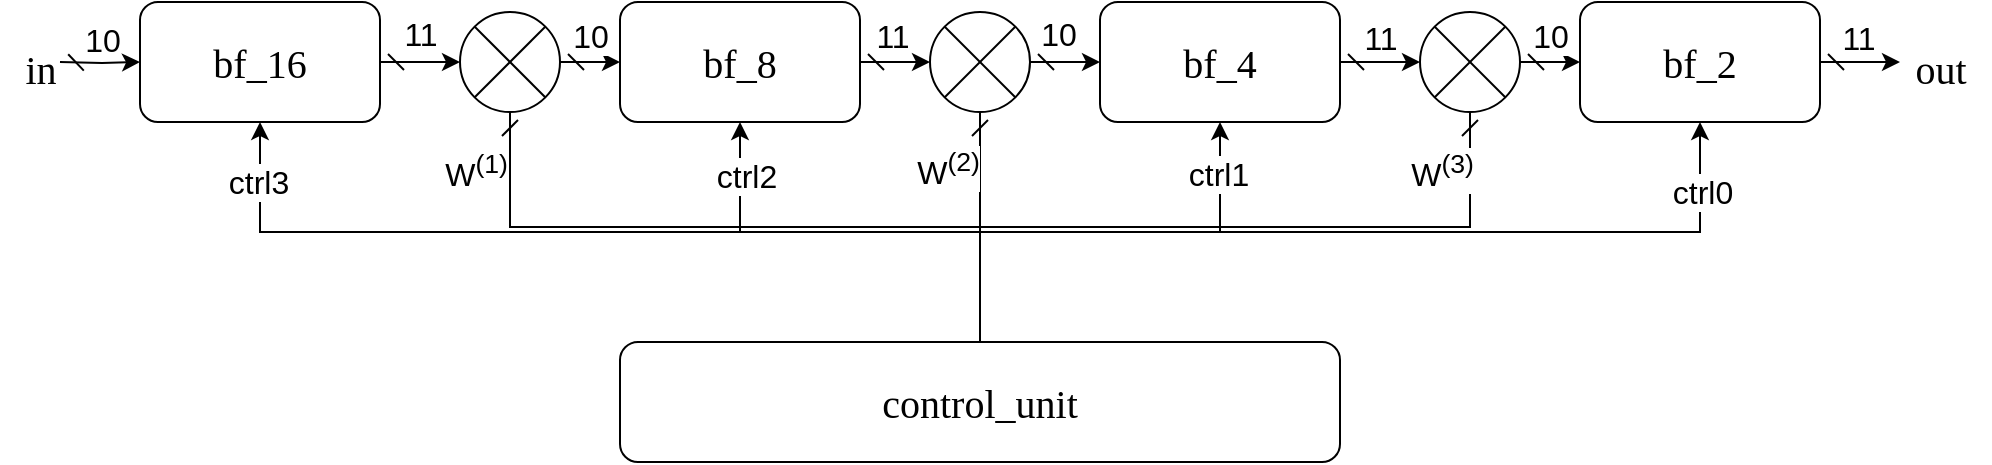 <mxfile version="22.1.17" type="github">
  <diagram name="第 1 页" id="mlgCdUiVMjSLka7onku4">
    <mxGraphModel dx="1434" dy="746" grid="1" gridSize="10" guides="1" tooltips="1" connect="1" arrows="1" fold="1" page="1" pageScale="1" pageWidth="827" pageHeight="1169" math="0" shadow="0">
      <root>
        <mxCell id="0" />
        <mxCell id="1" parent="0" />
        <mxCell id="R15YkKF7BeIlNFCTIBEp-44" style="edgeStyle=orthogonalEdgeStyle;rounded=0;orthogonalLoop=1;jettySize=auto;html=1;exitX=1;exitY=0.5;exitDx=0;exitDy=0;entryX=0;entryY=0.5;entryDx=0;entryDy=0;startArrow=dash;startFill=0;" edge="1" parent="1" source="R15YkKF7BeIlNFCTIBEp-1" target="R15YkKF7BeIlNFCTIBEp-36">
          <mxGeometry relative="1" as="geometry" />
        </mxCell>
        <mxCell id="R15YkKF7BeIlNFCTIBEp-53" value="&lt;font style=&quot;font-size: 16px;&quot;&gt;11&lt;/font&gt;" style="edgeLabel;html=1;align=center;verticalAlign=bottom;resizable=0;points=[];labelPosition=center;verticalLabelPosition=top;" vertex="1" connectable="0" parent="R15YkKF7BeIlNFCTIBEp-44">
          <mxGeometry x="-0.086" y="2" relative="1" as="geometry">
            <mxPoint as="offset" />
          </mxGeometry>
        </mxCell>
        <mxCell id="R15YkKF7BeIlNFCTIBEp-1" value="&lt;font style=&quot;font-size: 20px;&quot; face=&quot;Times New Roman&quot;&gt;bf_8&lt;/font&gt;" style="rounded=1;whiteSpace=wrap;html=1;" vertex="1" parent="1">
          <mxGeometry x="320" y="340" width="120" height="60" as="geometry" />
        </mxCell>
        <mxCell id="R15YkKF7BeIlNFCTIBEp-35" style="edgeStyle=orthogonalEdgeStyle;rounded=0;orthogonalLoop=1;jettySize=auto;html=1;exitX=1;exitY=0.5;exitDx=0;exitDy=0;entryX=0;entryY=0.5;entryDx=0;entryDy=0;startArrow=dash;startFill=0;" edge="1" parent="1" source="R15YkKF7BeIlNFCTIBEp-2" target="R15YkKF7BeIlNFCTIBEp-34">
          <mxGeometry relative="1" as="geometry" />
        </mxCell>
        <mxCell id="R15YkKF7BeIlNFCTIBEp-56" value="&lt;font style=&quot;font-size: 16px;&quot;&gt;11&lt;/font&gt;" style="edgeLabel;html=1;align=center;verticalAlign=bottom;resizable=0;points=[];fontSize=11;fontFamily=Helvetica;fontColor=default;labelPosition=center;verticalLabelPosition=top;" vertex="1" connectable="0" parent="R15YkKF7BeIlNFCTIBEp-35">
          <mxGeometry y="1" relative="1" as="geometry">
            <mxPoint as="offset" />
          </mxGeometry>
        </mxCell>
        <mxCell id="R15YkKF7BeIlNFCTIBEp-2" value="&lt;font style=&quot;font-size: 20px;&quot; face=&quot;Times New Roman&quot;&gt;bf_4&lt;/font&gt;" style="rounded=1;whiteSpace=wrap;html=1;" vertex="1" parent="1">
          <mxGeometry x="560" y="340" width="120" height="60" as="geometry" />
        </mxCell>
        <mxCell id="R15YkKF7BeIlNFCTIBEp-47" style="edgeStyle=orthogonalEdgeStyle;rounded=0;orthogonalLoop=1;jettySize=auto;html=1;exitX=1;exitY=0.5;exitDx=0;exitDy=0;startArrow=dash;startFill=0;" edge="1" parent="1" source="R15YkKF7BeIlNFCTIBEp-3">
          <mxGeometry relative="1" as="geometry">
            <mxPoint x="960" y="370" as="targetPoint" />
          </mxGeometry>
        </mxCell>
        <mxCell id="R15YkKF7BeIlNFCTIBEp-58" value="&lt;font style=&quot;font-size: 16px;&quot;&gt;11&lt;/font&gt;" style="edgeLabel;html=1;align=center;verticalAlign=bottom;resizable=0;points=[];fontSize=11;fontFamily=Helvetica;fontColor=default;labelPosition=center;verticalLabelPosition=top;" vertex="1" connectable="0" parent="R15YkKF7BeIlNFCTIBEp-47">
          <mxGeometry x="-0.062" y="1" relative="1" as="geometry">
            <mxPoint as="offset" />
          </mxGeometry>
        </mxCell>
        <mxCell id="R15YkKF7BeIlNFCTIBEp-3" value="&lt;font style=&quot;font-size: 20px;&quot; face=&quot;Times New Roman&quot;&gt;bf_2&lt;/font&gt;" style="rounded=1;whiteSpace=wrap;html=1;" vertex="1" parent="1">
          <mxGeometry x="800" y="340" width="120" height="60" as="geometry" />
        </mxCell>
        <mxCell id="R15YkKF7BeIlNFCTIBEp-24" style="edgeStyle=orthogonalEdgeStyle;rounded=0;orthogonalLoop=1;jettySize=auto;html=1;exitX=0;exitY=0.5;exitDx=0;exitDy=0;entryX=0;entryY=0.5;entryDx=0;entryDy=0;startArrow=dash;startFill=0;" edge="1" parent="1" target="R15YkKF7BeIlNFCTIBEp-4">
          <mxGeometry relative="1" as="geometry">
            <mxPoint x="40" y="370" as="sourcePoint" />
          </mxGeometry>
        </mxCell>
        <mxCell id="R15YkKF7BeIlNFCTIBEp-30" value="&lt;font style=&quot;font-size: 16px;&quot;&gt;10&lt;/font&gt;" style="edgeLabel;html=1;align=center;verticalAlign=bottom;resizable=0;points=[];labelPosition=center;verticalLabelPosition=top;" vertex="1" connectable="0" parent="R15YkKF7BeIlNFCTIBEp-24">
          <mxGeometry relative="1" as="geometry">
            <mxPoint as="offset" />
          </mxGeometry>
        </mxCell>
        <mxCell id="R15YkKF7BeIlNFCTIBEp-42" style="edgeStyle=orthogonalEdgeStyle;rounded=0;orthogonalLoop=1;jettySize=auto;html=1;exitX=1;exitY=0.5;exitDx=0;exitDy=0;entryX=0;entryY=0.5;entryDx=0;entryDy=0;startArrow=dash;startFill=0;" edge="1" parent="1" source="R15YkKF7BeIlNFCTIBEp-4" target="R15YkKF7BeIlNFCTIBEp-37">
          <mxGeometry relative="1" as="geometry" />
        </mxCell>
        <mxCell id="R15YkKF7BeIlNFCTIBEp-48" value="&lt;font style=&quot;font-size: 16px;&quot;&gt;11&lt;/font&gt;" style="edgeLabel;html=1;align=center;verticalAlign=bottom;resizable=0;points=[];labelPosition=center;verticalLabelPosition=top;" vertex="1" connectable="0" parent="R15YkKF7BeIlNFCTIBEp-42">
          <mxGeometry y="3" relative="1" as="geometry">
            <mxPoint as="offset" />
          </mxGeometry>
        </mxCell>
        <mxCell id="R15YkKF7BeIlNFCTIBEp-4" value="&lt;font style=&quot;font-size: 20px;&quot; face=&quot;Times New Roman&quot;&gt;bf_16&lt;/font&gt;" style="rounded=1;whiteSpace=wrap;html=1;" vertex="1" parent="1">
          <mxGeometry x="80" y="340" width="120" height="60" as="geometry" />
        </mxCell>
        <mxCell id="R15YkKF7BeIlNFCTIBEp-11" style="edgeStyle=orthogonalEdgeStyle;rounded=0;orthogonalLoop=1;jettySize=auto;html=1;exitX=0.5;exitY=0;exitDx=0;exitDy=0;entryX=0.5;entryY=1;entryDx=0;entryDy=0;" edge="1" parent="1" source="R15YkKF7BeIlNFCTIBEp-8" target="R15YkKF7BeIlNFCTIBEp-4">
          <mxGeometry relative="1" as="geometry" />
        </mxCell>
        <mxCell id="R15YkKF7BeIlNFCTIBEp-61" value="&lt;font style=&quot;font-size: 16px;&quot;&gt;ctrl3&lt;/font&gt;" style="edgeLabel;html=1;align=center;verticalAlign=middle;resizable=0;points=[];fontSize=11;fontFamily=Helvetica;fontColor=default;labelPosition=center;verticalLabelPosition=middle;" vertex="1" connectable="0" parent="R15YkKF7BeIlNFCTIBEp-11">
          <mxGeometry x="0.872" y="1" relative="1" as="geometry">
            <mxPoint as="offset" />
          </mxGeometry>
        </mxCell>
        <mxCell id="R15YkKF7BeIlNFCTIBEp-15" style="edgeStyle=orthogonalEdgeStyle;rounded=0;orthogonalLoop=1;jettySize=auto;html=1;exitX=0.5;exitY=0;exitDx=0;exitDy=0;entryX=0.5;entryY=1;entryDx=0;entryDy=0;" edge="1" parent="1" source="R15YkKF7BeIlNFCTIBEp-8" target="R15YkKF7BeIlNFCTIBEp-1">
          <mxGeometry relative="1" as="geometry" />
        </mxCell>
        <mxCell id="R15YkKF7BeIlNFCTIBEp-62" value="&lt;font style=&quot;font-size: 16px;&quot;&gt;ctrl2&lt;/font&gt;" style="edgeLabel;html=1;align=center;verticalAlign=middle;resizable=0;points=[];fontSize=11;fontFamily=Helvetica;fontColor=default;labelPosition=center;verticalLabelPosition=middle;" vertex="1" connectable="0" parent="R15YkKF7BeIlNFCTIBEp-15">
          <mxGeometry x="0.765" y="-3" relative="1" as="geometry">
            <mxPoint as="offset" />
          </mxGeometry>
        </mxCell>
        <mxCell id="R15YkKF7BeIlNFCTIBEp-16" style="edgeStyle=orthogonalEdgeStyle;rounded=0;orthogonalLoop=1;jettySize=auto;html=1;exitX=0.5;exitY=0;exitDx=0;exitDy=0;entryX=0.5;entryY=1;entryDx=0;entryDy=0;" edge="1" parent="1" source="R15YkKF7BeIlNFCTIBEp-8" target="R15YkKF7BeIlNFCTIBEp-2">
          <mxGeometry relative="1" as="geometry" />
        </mxCell>
        <mxCell id="R15YkKF7BeIlNFCTIBEp-63" value="&lt;font style=&quot;font-size: 16px;&quot;&gt;ctrl1&lt;/font&gt;" style="edgeLabel;html=1;align=center;verticalAlign=middle;resizable=0;points=[];fontSize=11;fontFamily=Helvetica;fontColor=default;labelPosition=center;verticalLabelPosition=middle;" vertex="1" connectable="0" parent="R15YkKF7BeIlNFCTIBEp-16">
          <mxGeometry x="0.774" y="1" relative="1" as="geometry">
            <mxPoint as="offset" />
          </mxGeometry>
        </mxCell>
        <mxCell id="R15YkKF7BeIlNFCTIBEp-17" style="edgeStyle=orthogonalEdgeStyle;rounded=0;orthogonalLoop=1;jettySize=auto;html=1;exitX=0.5;exitY=0;exitDx=0;exitDy=0;entryX=0.5;entryY=1;entryDx=0;entryDy=0;" edge="1" parent="1" source="R15YkKF7BeIlNFCTIBEp-8" target="R15YkKF7BeIlNFCTIBEp-3">
          <mxGeometry relative="1" as="geometry" />
        </mxCell>
        <mxCell id="R15YkKF7BeIlNFCTIBEp-64" value="&lt;font style=&quot;font-size: 16px;&quot;&gt;ctrl0&lt;/font&gt;" style="edgeLabel;html=1;align=center;verticalAlign=middle;resizable=0;points=[];fontSize=11;fontFamily=Helvetica;fontColor=default;labelPosition=center;verticalLabelPosition=middle;" vertex="1" connectable="0" parent="R15YkKF7BeIlNFCTIBEp-17">
          <mxGeometry x="0.851" y="-1" relative="1" as="geometry">
            <mxPoint as="offset" />
          </mxGeometry>
        </mxCell>
        <mxCell id="R15YkKF7BeIlNFCTIBEp-39" style="edgeStyle=orthogonalEdgeStyle;rounded=0;orthogonalLoop=1;jettySize=auto;html=1;exitX=0.5;exitY=0;exitDx=0;exitDy=0;entryX=0.5;entryY=1;entryDx=0;entryDy=0;movable=1;resizable=1;rotatable=1;deletable=1;editable=1;locked=0;connectable=1;endArrow=dash;endFill=0;" edge="1" parent="1" source="R15YkKF7BeIlNFCTIBEp-8" target="R15YkKF7BeIlNFCTIBEp-37">
          <mxGeometry relative="1" as="geometry" />
        </mxCell>
        <mxCell id="R15YkKF7BeIlNFCTIBEp-65" value="&lt;font style=&quot;font-size: 16px;&quot;&gt;W&lt;sup&gt;(1)&lt;/sup&gt;&lt;/font&gt;" style="edgeLabel;html=1;align=right;verticalAlign=middle;resizable=0;points=[];fontSize=11;fontFamily=Helvetica;fontColor=default;labelPosition=left;verticalLabelPosition=middle;" vertex="1" connectable="0" parent="R15YkKF7BeIlNFCTIBEp-39">
          <mxGeometry x="0.834" y="1" relative="1" as="geometry">
            <mxPoint as="offset" />
          </mxGeometry>
        </mxCell>
        <mxCell id="R15YkKF7BeIlNFCTIBEp-40" style="edgeStyle=orthogonalEdgeStyle;rounded=0;orthogonalLoop=1;jettySize=auto;html=1;exitX=0.5;exitY=0;exitDx=0;exitDy=0;entryX=0.5;entryY=1;entryDx=0;entryDy=0;endArrow=dash;endFill=0;" edge="1" parent="1" source="R15YkKF7BeIlNFCTIBEp-8" target="R15YkKF7BeIlNFCTIBEp-36">
          <mxGeometry relative="1" as="geometry" />
        </mxCell>
        <mxCell id="R15YkKF7BeIlNFCTIBEp-66" value="&lt;font style=&quot;font-size: 16px;&quot;&gt;W&lt;sup&gt;(2)&lt;/sup&gt;&lt;/font&gt;" style="edgeLabel;html=1;align=right;verticalAlign=middle;resizable=0;points=[];fontSize=11;fontFamily=Helvetica;fontColor=default;labelPosition=left;verticalLabelPosition=middle;" vertex="1" connectable="0" parent="R15YkKF7BeIlNFCTIBEp-40">
          <mxGeometry x="0.513" relative="1" as="geometry">
            <mxPoint as="offset" />
          </mxGeometry>
        </mxCell>
        <mxCell id="R15YkKF7BeIlNFCTIBEp-41" style="edgeStyle=orthogonalEdgeStyle;rounded=0;orthogonalLoop=1;jettySize=auto;html=1;exitX=0.5;exitY=0;exitDx=0;exitDy=0;entryX=0.5;entryY=1;entryDx=0;entryDy=0;endArrow=dash;endFill=0;" edge="1" parent="1" source="R15YkKF7BeIlNFCTIBEp-8" target="R15YkKF7BeIlNFCTIBEp-34">
          <mxGeometry relative="1" as="geometry" />
        </mxCell>
        <mxCell id="R15YkKF7BeIlNFCTIBEp-67" value="&lt;font style=&quot;font-size: 16px;&quot;&gt;W&lt;sup&gt;(3)&lt;/sup&gt;&lt;/font&gt;" style="edgeLabel;html=1;align=right;verticalAlign=middle;resizable=0;points=[];fontSize=11;fontFamily=Helvetica;fontColor=default;labelPosition=left;verticalLabelPosition=middle;" vertex="1" connectable="0" parent="R15YkKF7BeIlNFCTIBEp-41">
          <mxGeometry x="0.839" y="-2" relative="1" as="geometry">
            <mxPoint as="offset" />
          </mxGeometry>
        </mxCell>
        <mxCell id="R15YkKF7BeIlNFCTIBEp-8" value="&lt;font style=&quot;font-size: 20px;&quot; face=&quot;Times New Roman&quot;&gt;control_unit&lt;/font&gt;" style="rounded=1;whiteSpace=wrap;html=1;" vertex="1" parent="1">
          <mxGeometry x="320" y="510" width="360" height="60" as="geometry" />
        </mxCell>
        <mxCell id="R15YkKF7BeIlNFCTIBEp-46" style="edgeStyle=orthogonalEdgeStyle;rounded=0;orthogonalLoop=1;jettySize=auto;html=1;exitX=1;exitY=0.5;exitDx=0;exitDy=0;entryX=0;entryY=0.5;entryDx=0;entryDy=0;startArrow=dash;startFill=0;" edge="1" parent="1" source="R15YkKF7BeIlNFCTIBEp-34" target="R15YkKF7BeIlNFCTIBEp-3">
          <mxGeometry relative="1" as="geometry" />
        </mxCell>
        <mxCell id="R15YkKF7BeIlNFCTIBEp-57" value="&lt;font style=&quot;font-size: 16px;&quot;&gt;10&lt;/font&gt;" style="edgeLabel;html=1;align=center;verticalAlign=bottom;resizable=0;points=[];fontSize=11;fontFamily=Helvetica;fontColor=default;labelPosition=center;verticalLabelPosition=top;" vertex="1" connectable="0" parent="R15YkKF7BeIlNFCTIBEp-46">
          <mxGeometry y="2" relative="1" as="geometry">
            <mxPoint as="offset" />
          </mxGeometry>
        </mxCell>
        <mxCell id="R15YkKF7BeIlNFCTIBEp-34" value="" style="shape=sumEllipse;perimeter=ellipsePerimeter;whiteSpace=wrap;html=1;backgroundOutline=1;aspect=fixed;" vertex="1" parent="1">
          <mxGeometry x="720" y="345" width="50" height="50" as="geometry" />
        </mxCell>
        <mxCell id="R15YkKF7BeIlNFCTIBEp-45" style="edgeStyle=orthogonalEdgeStyle;rounded=0;orthogonalLoop=1;jettySize=auto;html=1;exitX=1;exitY=0.5;exitDx=0;exitDy=0;entryX=0;entryY=0.5;entryDx=0;entryDy=0;startArrow=dash;startFill=0;" edge="1" parent="1" source="R15YkKF7BeIlNFCTIBEp-36" target="R15YkKF7BeIlNFCTIBEp-2">
          <mxGeometry relative="1" as="geometry" />
        </mxCell>
        <mxCell id="R15YkKF7BeIlNFCTIBEp-55" value="&lt;font style=&quot;font-size: 16px;&quot;&gt;10&lt;/font&gt;" style="edgeLabel;html=1;align=center;verticalAlign=bottom;resizable=0;points=[];fontSize=11;fontFamily=Helvetica;fontColor=default;labelPosition=center;verticalLabelPosition=top;" vertex="1" connectable="0" parent="R15YkKF7BeIlNFCTIBEp-45">
          <mxGeometry x="-0.2" y="3" relative="1" as="geometry">
            <mxPoint as="offset" />
          </mxGeometry>
        </mxCell>
        <mxCell id="R15YkKF7BeIlNFCTIBEp-36" value="" style="shape=sumEllipse;perimeter=ellipsePerimeter;whiteSpace=wrap;html=1;backgroundOutline=1;aspect=fixed;" vertex="1" parent="1">
          <mxGeometry x="475" y="345" width="50" height="50" as="geometry" />
        </mxCell>
        <mxCell id="R15YkKF7BeIlNFCTIBEp-43" style="edgeStyle=orthogonalEdgeStyle;rounded=0;orthogonalLoop=1;jettySize=auto;html=1;exitX=1;exitY=0.5;exitDx=0;exitDy=0;entryX=0;entryY=0.5;entryDx=0;entryDy=0;startArrow=dash;startFill=0;" edge="1" parent="1" source="R15YkKF7BeIlNFCTIBEp-37" target="R15YkKF7BeIlNFCTIBEp-1">
          <mxGeometry relative="1" as="geometry" />
        </mxCell>
        <mxCell id="R15YkKF7BeIlNFCTIBEp-50" value="&lt;font style=&quot;font-size: 16px;&quot;&gt;10&lt;/font&gt;" style="edgeLabel;html=1;align=center;verticalAlign=bottom;resizable=0;points=[];labelPosition=center;verticalLabelPosition=top;" vertex="1" connectable="0" parent="R15YkKF7BeIlNFCTIBEp-43">
          <mxGeometry y="2" relative="1" as="geometry">
            <mxPoint as="offset" />
          </mxGeometry>
        </mxCell>
        <mxCell id="R15YkKF7BeIlNFCTIBEp-37" value="" style="shape=sumEllipse;perimeter=ellipsePerimeter;whiteSpace=wrap;html=1;backgroundOutline=1;aspect=fixed;" vertex="1" parent="1">
          <mxGeometry x="240" y="345" width="50" height="50" as="geometry" />
        </mxCell>
        <mxCell id="R15YkKF7BeIlNFCTIBEp-68" value="&lt;font style=&quot;font-size: 20px;&quot; face=&quot;Times New Roman&quot;&gt;in&lt;/font&gt;" style="text;html=1;align=center;verticalAlign=middle;resizable=0;points=[];autosize=1;strokeColor=none;fillColor=none;fontSize=11;fontFamily=Helvetica;fontColor=default;" vertex="1" parent="1">
          <mxGeometry x="10" y="353" width="40" height="40" as="geometry" />
        </mxCell>
        <mxCell id="R15YkKF7BeIlNFCTIBEp-69" value="&lt;font style=&quot;font-size: 20px;&quot; face=&quot;Times New Roman&quot;&gt;out&lt;/font&gt;" style="text;html=1;align=center;verticalAlign=middle;resizable=0;points=[];autosize=1;strokeColor=none;fillColor=none;fontSize=11;fontFamily=Helvetica;fontColor=default;" vertex="1" parent="1">
          <mxGeometry x="955" y="353" width="50" height="40" as="geometry" />
        </mxCell>
      </root>
    </mxGraphModel>
  </diagram>
</mxfile>
